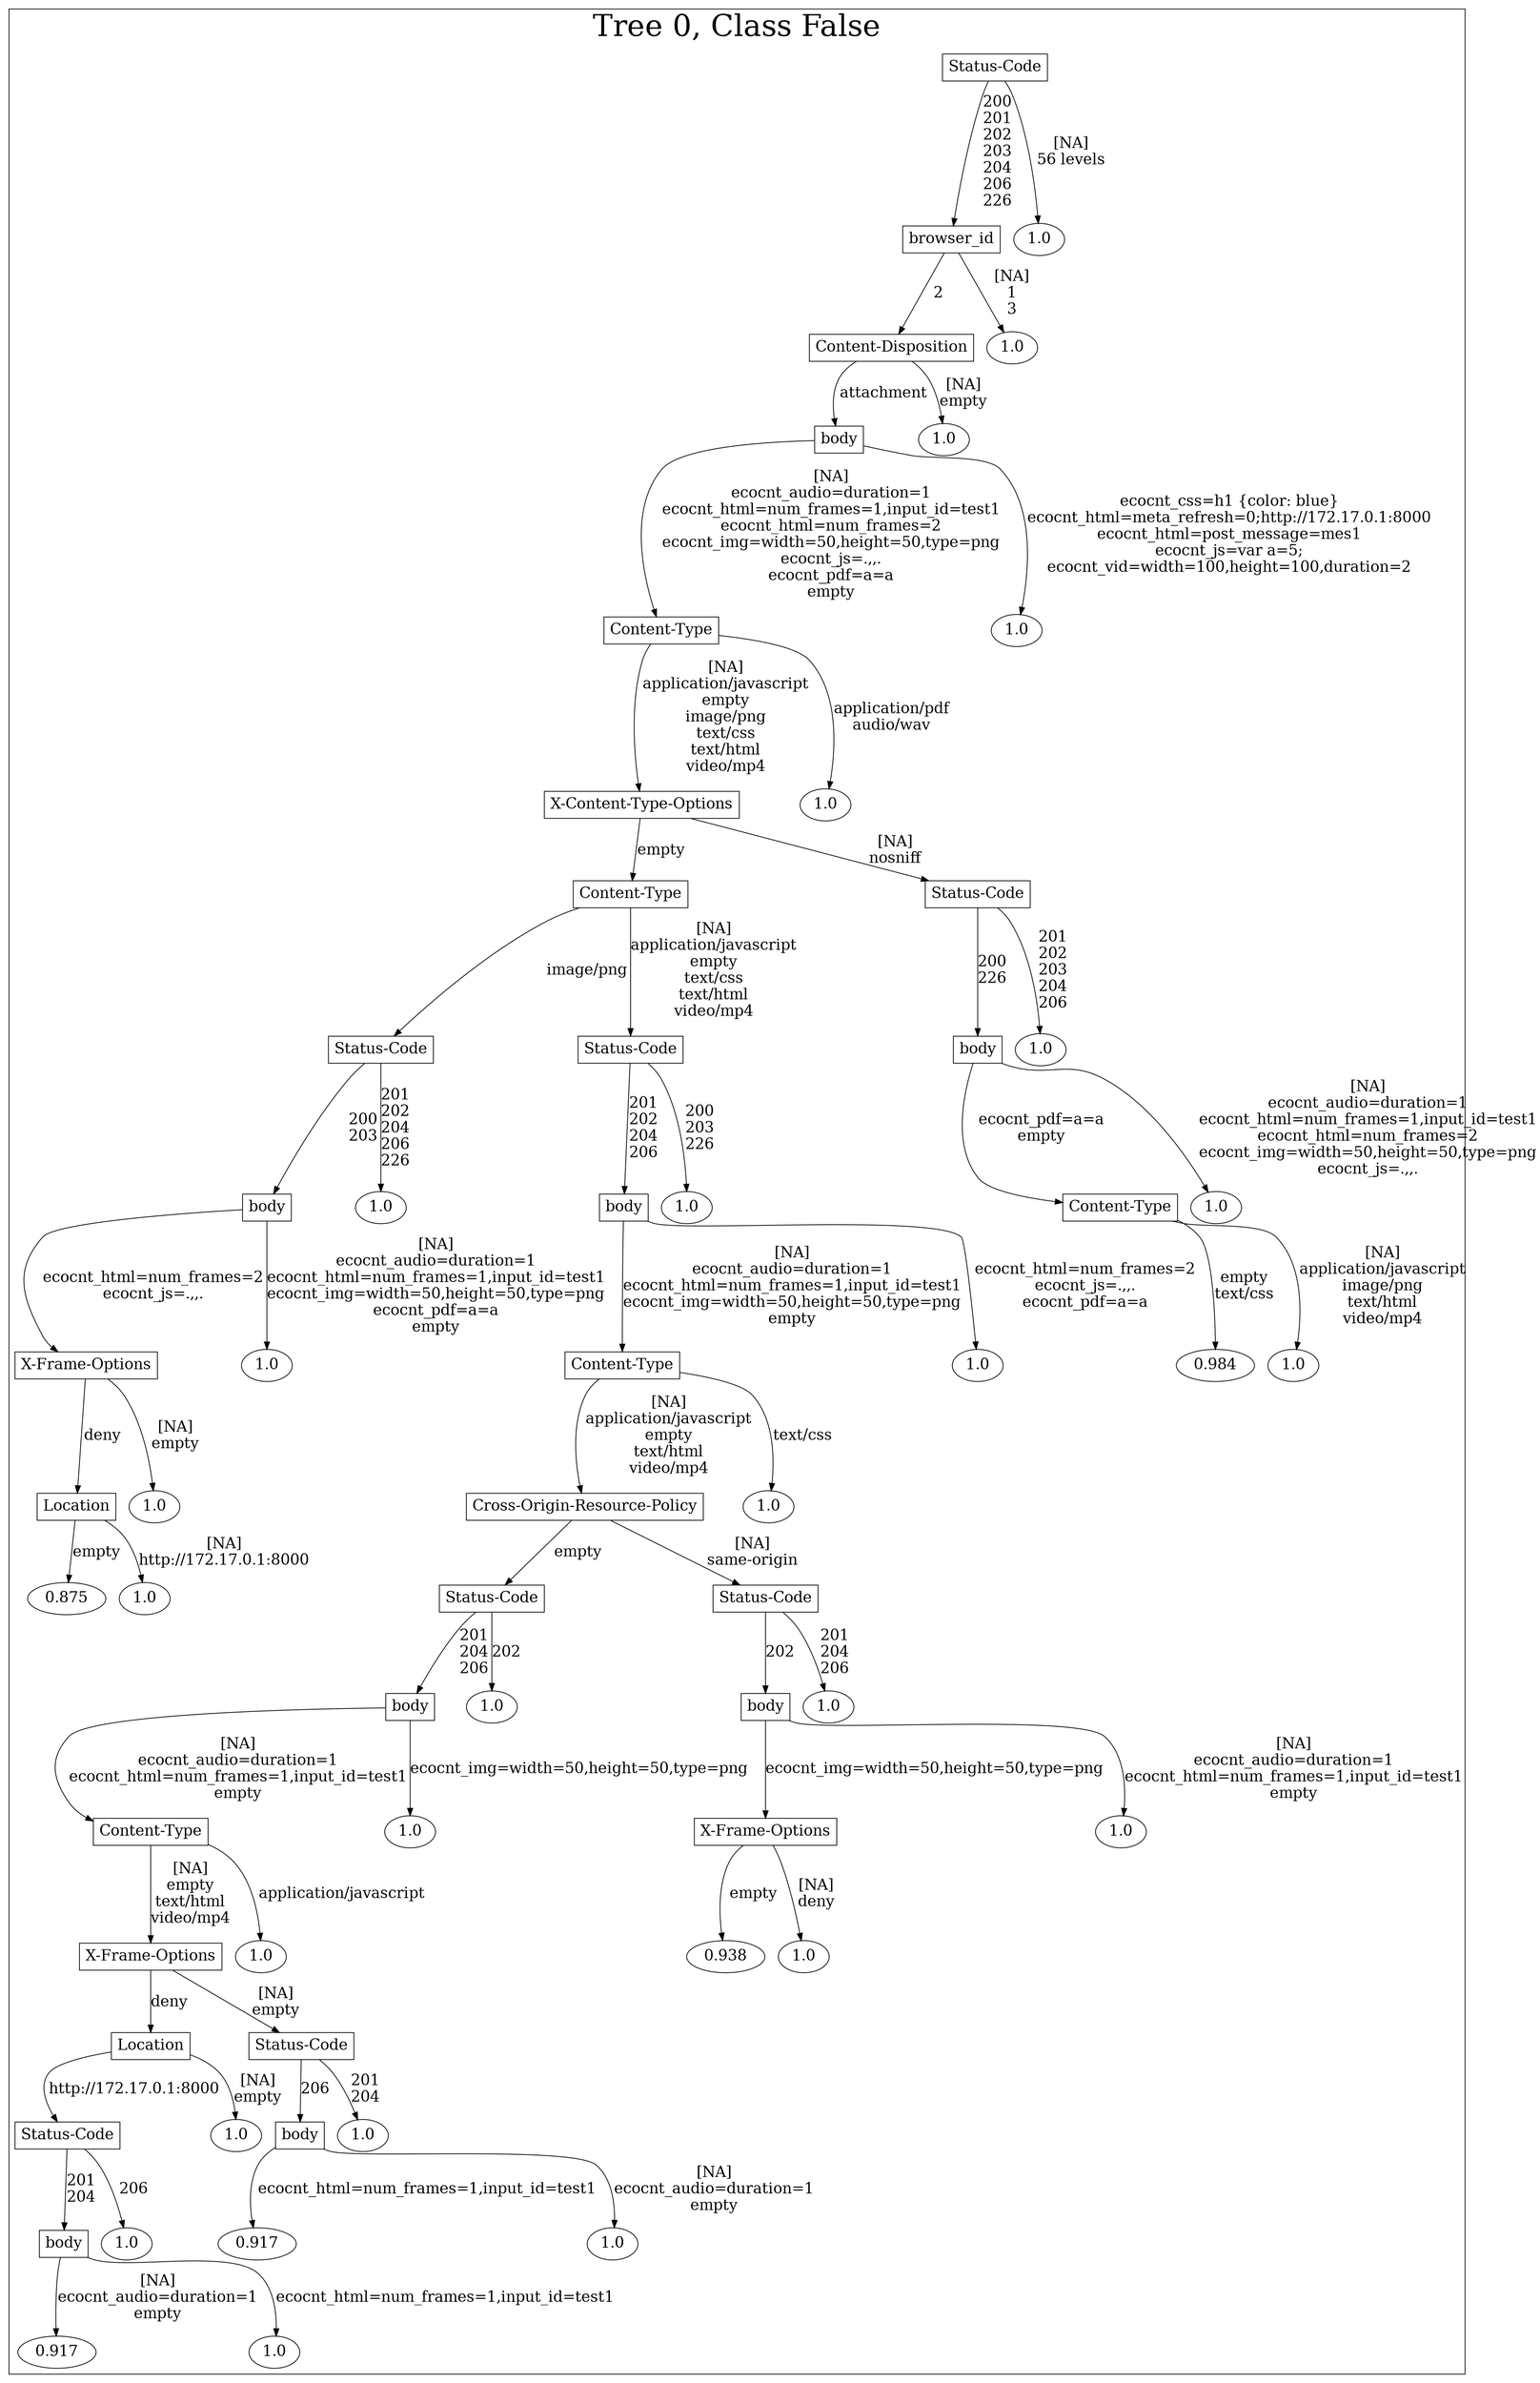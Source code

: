 /*
Generated by:
    http://https://github.com/h2oai/h2o-3/tree/master/h2o-genmodel/src/main/java/hex/genmodel/tools/PrintMojo.java
*/

/*
On a mac:

$ brew install graphviz
$ dot -Tpng file.gv -o file.png
$ open file.png
*/

digraph G {

subgraph cluster_0 {
/* Nodes */

/* Level 0 */
{
"SG_0_Node_0" [shape=box, fontsize=20, label="Status-Code"]
}

/* Level 1 */
{
"SG_0_Node_1" [shape=box, fontsize=20, label="browser_id"]
"SG_0_Node_35" [fontsize=20, label="1.0"]
}

/* Level 2 */
{
"SG_0_Node_2" [shape=box, fontsize=20, label="Content-Disposition"]
"SG_0_Node_36" [fontsize=20, label="1.0"]
}

/* Level 3 */
{
"SG_0_Node_3" [shape=box, fontsize=20, label="body"]
"SG_0_Node_37" [fontsize=20, label="1.0"]
}

/* Level 4 */
{
"SG_0_Node_4" [shape=box, fontsize=20, label="Content-Type"]
"SG_0_Node_38" [fontsize=20, label="1.0"]
}

/* Level 5 */
{
"SG_0_Node_5" [shape=box, fontsize=20, label="X-Content-Type-Options"]
"SG_0_Node_39" [fontsize=20, label="1.0"]
}

/* Level 6 */
{
"SG_0_Node_6" [shape=box, fontsize=20, label="Content-Type"]
"SG_0_Node_7" [shape=box, fontsize=20, label="Status-Code"]
}

/* Level 7 */
{
"SG_0_Node_8" [shape=box, fontsize=20, label="Status-Code"]
"SG_0_Node_9" [shape=box, fontsize=20, label="Status-Code"]
"SG_0_Node_10" [shape=box, fontsize=20, label="body"]
"SG_0_Node_40" [fontsize=20, label="1.0"]
}

/* Level 8 */
{
"SG_0_Node_11" [shape=box, fontsize=20, label="body"]
"SG_0_Node_41" [fontsize=20, label="1.0"]
"SG_0_Node_12" [shape=box, fontsize=20, label="body"]
"SG_0_Node_42" [fontsize=20, label="1.0"]
"SG_0_Node_13" [shape=box, fontsize=20, label="Content-Type"]
"SG_0_Node_43" [fontsize=20, label="1.0"]
}

/* Level 9 */
{
"SG_0_Node_14" [shape=box, fontsize=20, label="X-Frame-Options"]
"SG_0_Node_44" [fontsize=20, label="1.0"]
"SG_0_Node_15" [shape=box, fontsize=20, label="Content-Type"]
"SG_0_Node_45" [fontsize=20, label="1.0"]
"SG_0_Node_46" [fontsize=20, label="0.984"]
"SG_0_Node_47" [fontsize=20, label="1.0"]
}

/* Level 10 */
{
"SG_0_Node_17" [shape=box, fontsize=20, label="Location"]
"SG_0_Node_48" [fontsize=20, label="1.0"]
"SG_0_Node_18" [shape=box, fontsize=20, label="Cross-Origin-Resource-Policy"]
"SG_0_Node_49" [fontsize=20, label="1.0"]
}

/* Level 11 */
{
"SG_0_Node_50" [fontsize=20, label="0.875"]
"SG_0_Node_51" [fontsize=20, label="1.0"]
"SG_0_Node_20" [shape=box, fontsize=20, label="Status-Code"]
"SG_0_Node_21" [shape=box, fontsize=20, label="Status-Code"]
}

/* Level 12 */
{
"SG_0_Node_22" [shape=box, fontsize=20, label="body"]
"SG_0_Node_52" [fontsize=20, label="1.0"]
"SG_0_Node_23" [shape=box, fontsize=20, label="body"]
"SG_0_Node_53" [fontsize=20, label="1.0"]
}

/* Level 13 */
{
"SG_0_Node_24" [shape=box, fontsize=20, label="Content-Type"]
"SG_0_Node_54" [fontsize=20, label="1.0"]
"SG_0_Node_25" [shape=box, fontsize=20, label="X-Frame-Options"]
"SG_0_Node_55" [fontsize=20, label="1.0"]
}

/* Level 14 */
{
"SG_0_Node_26" [shape=box, fontsize=20, label="X-Frame-Options"]
"SG_0_Node_56" [fontsize=20, label="1.0"]
"SG_0_Node_57" [fontsize=20, label="0.938"]
"SG_0_Node_58" [fontsize=20, label="1.0"]
}

/* Level 15 */
{
"SG_0_Node_28" [shape=box, fontsize=20, label="Location"]
"SG_0_Node_29" [shape=box, fontsize=20, label="Status-Code"]
}

/* Level 16 */
{
"SG_0_Node_30" [shape=box, fontsize=20, label="Status-Code"]
"SG_0_Node_59" [fontsize=20, label="1.0"]
"SG_0_Node_31" [shape=box, fontsize=20, label="body"]
"SG_0_Node_60" [fontsize=20, label="1.0"]
}

/* Level 17 */
{
"SG_0_Node_32" [shape=box, fontsize=20, label="body"]
"SG_0_Node_61" [fontsize=20, label="1.0"]
"SG_0_Node_62" [fontsize=20, label="0.917"]
"SG_0_Node_63" [fontsize=20, label="1.0"]
}

/* Level 18 */
{
"SG_0_Node_64" [fontsize=20, label="0.917"]
"SG_0_Node_65" [fontsize=20, label="1.0"]
}

/* Edges */
"SG_0_Node_0" -> "SG_0_Node_1" [fontsize=20, label="200
201
202
203
204
206
226
"]
"SG_0_Node_0" -> "SG_0_Node_35" [fontsize=20, label="[NA]
56 levels
"]
"SG_0_Node_1" -> "SG_0_Node_2" [fontsize=20, label="2
"]
"SG_0_Node_1" -> "SG_0_Node_36" [fontsize=20, label="[NA]
1
3
"]
"SG_0_Node_2" -> "SG_0_Node_3" [fontsize=20, label="attachment
"]
"SG_0_Node_2" -> "SG_0_Node_37" [fontsize=20, label="[NA]
empty
"]
"SG_0_Node_3" -> "SG_0_Node_4" [fontsize=20, label="[NA]
ecocnt_audio=duration=1
ecocnt_html=num_frames=1,input_id=test1
ecocnt_html=num_frames=2
ecocnt_img=width=50,height=50,type=png
ecocnt_js=.,,.
ecocnt_pdf=a=a
empty
"]
"SG_0_Node_3" -> "SG_0_Node_38" [fontsize=20, label="ecocnt_css=h1 {color: blue}
ecocnt_html=meta_refresh=0;http://172.17.0.1:8000
ecocnt_html=post_message=mes1
ecocnt_js=var a=5;
ecocnt_vid=width=100,height=100,duration=2
"]
"SG_0_Node_4" -> "SG_0_Node_5" [fontsize=20, label="[NA]
application/javascript
empty
image/png
text/css
text/html
video/mp4
"]
"SG_0_Node_4" -> "SG_0_Node_39" [fontsize=20, label="application/pdf
audio/wav
"]
"SG_0_Node_5" -> "SG_0_Node_6" [fontsize=20, label="empty
"]
"SG_0_Node_5" -> "SG_0_Node_7" [fontsize=20, label="[NA]
nosniff
"]
"SG_0_Node_7" -> "SG_0_Node_10" [fontsize=20, label="200
226
"]
"SG_0_Node_7" -> "SG_0_Node_40" [fontsize=20, label="201
202
203
204
206
"]
"SG_0_Node_10" -> "SG_0_Node_13" [fontsize=20, label="ecocnt_pdf=a=a
empty
"]
"SG_0_Node_10" -> "SG_0_Node_43" [fontsize=20, label="[NA]
ecocnt_audio=duration=1
ecocnt_html=num_frames=1,input_id=test1
ecocnt_html=num_frames=2
ecocnt_img=width=50,height=50,type=png
ecocnt_js=.,,.
"]
"SG_0_Node_13" -> "SG_0_Node_46" [fontsize=20, label="empty
text/css
"]
"SG_0_Node_13" -> "SG_0_Node_47" [fontsize=20, label="[NA]
application/javascript
image/png
text/html
video/mp4
"]
"SG_0_Node_6" -> "SG_0_Node_8" [fontsize=20, label="image/png
"]
"SG_0_Node_6" -> "SG_0_Node_9" [fontsize=20, label="[NA]
application/javascript
empty
text/css
text/html
video/mp4
"]
"SG_0_Node_9" -> "SG_0_Node_12" [fontsize=20, label="201
202
204
206
"]
"SG_0_Node_9" -> "SG_0_Node_42" [fontsize=20, label="200
203
226
"]
"SG_0_Node_12" -> "SG_0_Node_15" [fontsize=20, label="[NA]
ecocnt_audio=duration=1
ecocnt_html=num_frames=1,input_id=test1
ecocnt_img=width=50,height=50,type=png
empty
"]
"SG_0_Node_12" -> "SG_0_Node_45" [fontsize=20, label="ecocnt_html=num_frames=2
ecocnt_js=.,,.
ecocnt_pdf=a=a
"]
"SG_0_Node_15" -> "SG_0_Node_18" [fontsize=20, label="[NA]
application/javascript
empty
text/html
video/mp4
"]
"SG_0_Node_15" -> "SG_0_Node_49" [fontsize=20, label="text/css
"]
"SG_0_Node_18" -> "SG_0_Node_20" [fontsize=20, label="empty
"]
"SG_0_Node_18" -> "SG_0_Node_21" [fontsize=20, label="[NA]
same-origin
"]
"SG_0_Node_21" -> "SG_0_Node_23" [fontsize=20, label="202
"]
"SG_0_Node_21" -> "SG_0_Node_53" [fontsize=20, label="201
204
206
"]
"SG_0_Node_23" -> "SG_0_Node_25" [fontsize=20, label="ecocnt_img=width=50,height=50,type=png
"]
"SG_0_Node_23" -> "SG_0_Node_55" [fontsize=20, label="[NA]
ecocnt_audio=duration=1
ecocnt_html=num_frames=1,input_id=test1
empty
"]
"SG_0_Node_25" -> "SG_0_Node_57" [fontsize=20, label="empty
"]
"SG_0_Node_25" -> "SG_0_Node_58" [fontsize=20, label="[NA]
deny
"]
"SG_0_Node_20" -> "SG_0_Node_22" [fontsize=20, label="201
204
206
"]
"SG_0_Node_20" -> "SG_0_Node_52" [fontsize=20, label="202
"]
"SG_0_Node_22" -> "SG_0_Node_24" [fontsize=20, label="[NA]
ecocnt_audio=duration=1
ecocnt_html=num_frames=1,input_id=test1
empty
"]
"SG_0_Node_22" -> "SG_0_Node_54" [fontsize=20, label="ecocnt_img=width=50,height=50,type=png
"]
"SG_0_Node_24" -> "SG_0_Node_26" [fontsize=20, label="[NA]
empty
text/html
video/mp4
"]
"SG_0_Node_24" -> "SG_0_Node_56" [fontsize=20, label="application/javascript
"]
"SG_0_Node_26" -> "SG_0_Node_28" [fontsize=20, label="deny
"]
"SG_0_Node_26" -> "SG_0_Node_29" [fontsize=20, label="[NA]
empty
"]
"SG_0_Node_29" -> "SG_0_Node_31" [fontsize=20, label="206
"]
"SG_0_Node_29" -> "SG_0_Node_60" [fontsize=20, label="201
204
"]
"SG_0_Node_31" -> "SG_0_Node_62" [fontsize=20, label="ecocnt_html=num_frames=1,input_id=test1
"]
"SG_0_Node_31" -> "SG_0_Node_63" [fontsize=20, label="[NA]
ecocnt_audio=duration=1
empty
"]
"SG_0_Node_28" -> "SG_0_Node_30" [fontsize=20, label="http://172.17.0.1:8000
"]
"SG_0_Node_28" -> "SG_0_Node_59" [fontsize=20, label="[NA]
empty
"]
"SG_0_Node_30" -> "SG_0_Node_32" [fontsize=20, label="201
204
"]
"SG_0_Node_30" -> "SG_0_Node_61" [fontsize=20, label="206
"]
"SG_0_Node_32" -> "SG_0_Node_64" [fontsize=20, label="[NA]
ecocnt_audio=duration=1
empty
"]
"SG_0_Node_32" -> "SG_0_Node_65" [fontsize=20, label="ecocnt_html=num_frames=1,input_id=test1
"]
"SG_0_Node_8" -> "SG_0_Node_11" [fontsize=20, label="200
203
"]
"SG_0_Node_8" -> "SG_0_Node_41" [fontsize=20, label="201
202
204
206
226
"]
"SG_0_Node_11" -> "SG_0_Node_14" [fontsize=20, label="ecocnt_html=num_frames=2
ecocnt_js=.,,.
"]
"SG_0_Node_11" -> "SG_0_Node_44" [fontsize=20, label="[NA]
ecocnt_audio=duration=1
ecocnt_html=num_frames=1,input_id=test1
ecocnt_img=width=50,height=50,type=png
ecocnt_pdf=a=a
empty
"]
"SG_0_Node_14" -> "SG_0_Node_17" [fontsize=20, label="deny
"]
"SG_0_Node_14" -> "SG_0_Node_48" [fontsize=20, label="[NA]
empty
"]
"SG_0_Node_17" -> "SG_0_Node_50" [fontsize=20, label="empty
"]
"SG_0_Node_17" -> "SG_0_Node_51" [fontsize=20, label="[NA]
http://172.17.0.1:8000
"]

fontsize=40
label="Tree 0, Class False"
}

}

